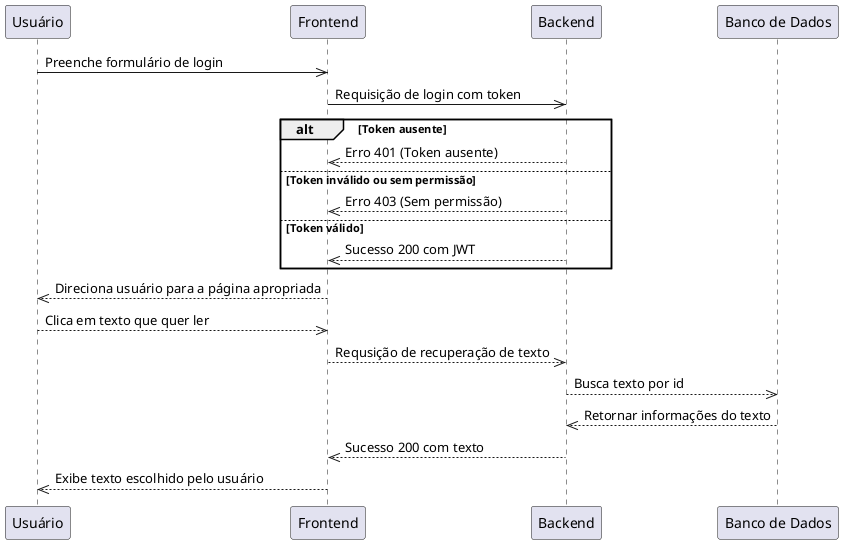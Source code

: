@startuml
    participant Usuário as "Usuário"
    participant Frontend as "Frontend"
    participant Backend as "Backend"
    participant DB as "Banco de Dados"

    Usuário->>Frontend: Preenche formulário de login
    Frontend->>Backend: Requisição de login com token
    alt Token ausente
        Backend-->>Frontend: Erro 401 (Token ausente)
    else Token inválido ou sem permissão
        Backend-->>Frontend: Erro 403 (Sem permissão)
    else Token válido
        Backend-->>Frontend: Sucesso 200 com JWT
    end
    Frontend-->>Usuário: Direciona usuário para a página apropriada
    Usuário-->>Frontend: Clica em texto que quer ler
    Frontend-->>Backend: Requsição de recuperação de texto
    Backend-->>DB: Busca texto por id
    DB-->>Backend: Retornar informações do texto
    Backend-->>Frontend: Sucesso 200 com texto
    Frontend-->>Usuário: Exibe texto escolhido pelo usuário
@enduml